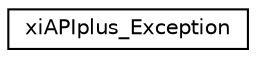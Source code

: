 digraph "Graphical Class Hierarchy"
{
  edge [fontname="Helvetica",fontsize="10",labelfontname="Helvetica",labelfontsize="10"];
  node [fontname="Helvetica",fontsize="10",shape=record];
  rankdir="LR";
  Node0 [label="xiAPIplus_Exception",height=0.2,width=0.4,color="black", fillcolor="white", style="filled",URL="$classxi_a_p_iplus___exception.html"];
}
